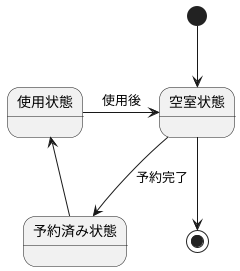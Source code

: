 @startuml
[*] --> 空室状態

空室状態 --> 予約済み状態: 予約完了
予約済み状態 --> 使用状態
使用状態 -right-> 空室状態: 使用後
空室状態 --> [*]
@enduml